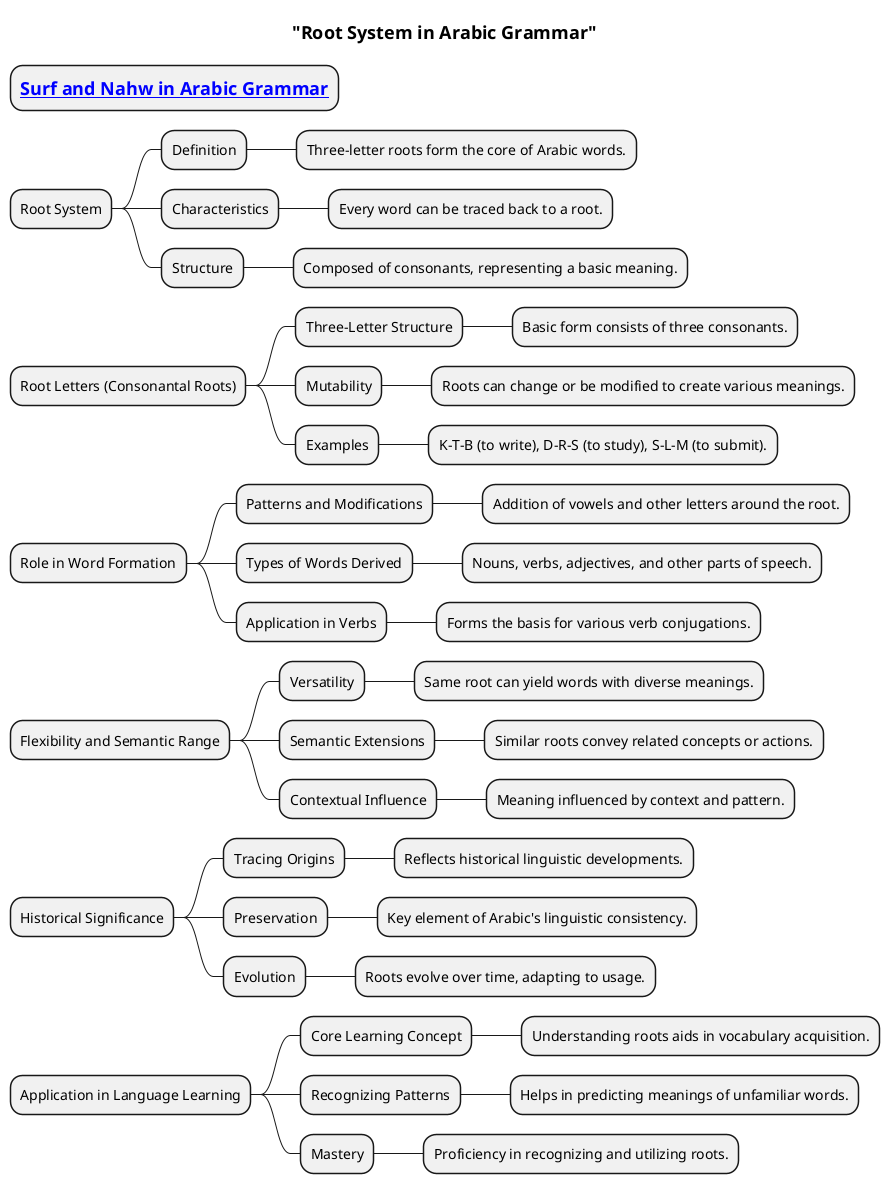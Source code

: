 @startmindmap
title ="Root System in Arabic Grammar"
* =[[Surf-and-Nahw-in-Arabic-Grammar.puml Surf and Nahw in Arabic Grammar]]

* Root System
** Definition
*** Three-letter roots form the core of Arabic words.

** Characteristics
*** Every word can be traced back to a root.

** Structure
*** Composed of consonants, representing a basic meaning.

* Root Letters (Consonantal Roots)
** Three-Letter Structure
*** Basic form consists of three consonants.

** Mutability
*** Roots can change or be modified to create various meanings.

** Examples
*** K-T-B (to write), D-R-S (to study), S-L-M (to submit).

* Role in Word Formation
** Patterns and Modifications
*** Addition of vowels and other letters around the root.

** Types of Words Derived
*** Nouns, verbs, adjectives, and other parts of speech.

** Application in Verbs
*** Forms the basis for various verb conjugations.

* Flexibility and Semantic Range
** Versatility
*** Same root can yield words with diverse meanings.

** Semantic Extensions
*** Similar roots convey related concepts or actions.

** Contextual Influence
*** Meaning influenced by context and pattern.

* Historical Significance
** Tracing Origins
*** Reflects historical linguistic developments.

** Preservation
*** Key element of Arabic's linguistic consistency.

** Evolution
*** Roots evolve over time, adapting to usage.

* Application in Language Learning
** Core Learning Concept
*** Understanding roots aids in vocabulary acquisition.

** Recognizing Patterns
*** Helps in predicting meanings of unfamiliar words.

** Mastery
*** Proficiency in recognizing and utilizing roots.

@endmindmap
